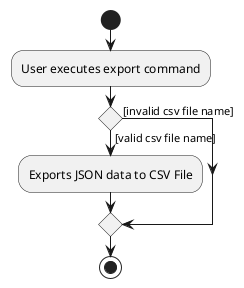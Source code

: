 @startuml
start
:User executes export command;

if () then ([valid csv file name])
    :Exports JSON data to CSV File;
else ([invalid csv file name])
endif
stop
@enduml

